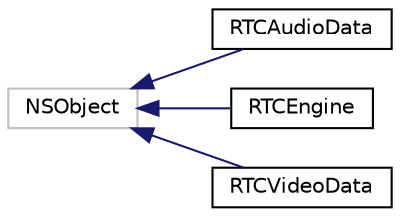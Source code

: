 digraph "Graphical Class Hierarchy"
{
  edge [fontname="Helvetica",fontsize="10",labelfontname="Helvetica",labelfontsize="10"];
  node [fontname="Helvetica",fontsize="10",shape=record];
  rankdir="LR";
  Node1 [label="NSObject",height=0.2,width=0.4,color="grey75", fillcolor="white", style="filled"];
  Node1 -> Node2 [dir="back",color="midnightblue",fontsize="10",style="solid",fontname="Helvetica"];
  Node2 [label="RTCAudioData",height=0.2,width=0.4,color="black", fillcolor="white", style="filled",URL="$interface_r_t_c_audio_data.html"];
  Node1 -> Node3 [dir="back",color="midnightblue",fontsize="10",style="solid",fontname="Helvetica"];
  Node3 [label="RTCEngine",height=0.2,width=0.4,color="black", fillcolor="white", style="filled",URL="$interface_r_t_c_engine.html"];
  Node1 -> Node4 [dir="back",color="midnightblue",fontsize="10",style="solid",fontname="Helvetica"];
  Node4 [label="RTCVideoData",height=0.2,width=0.4,color="black", fillcolor="white", style="filled",URL="$interface_r_t_c_video_data.html"];
}
